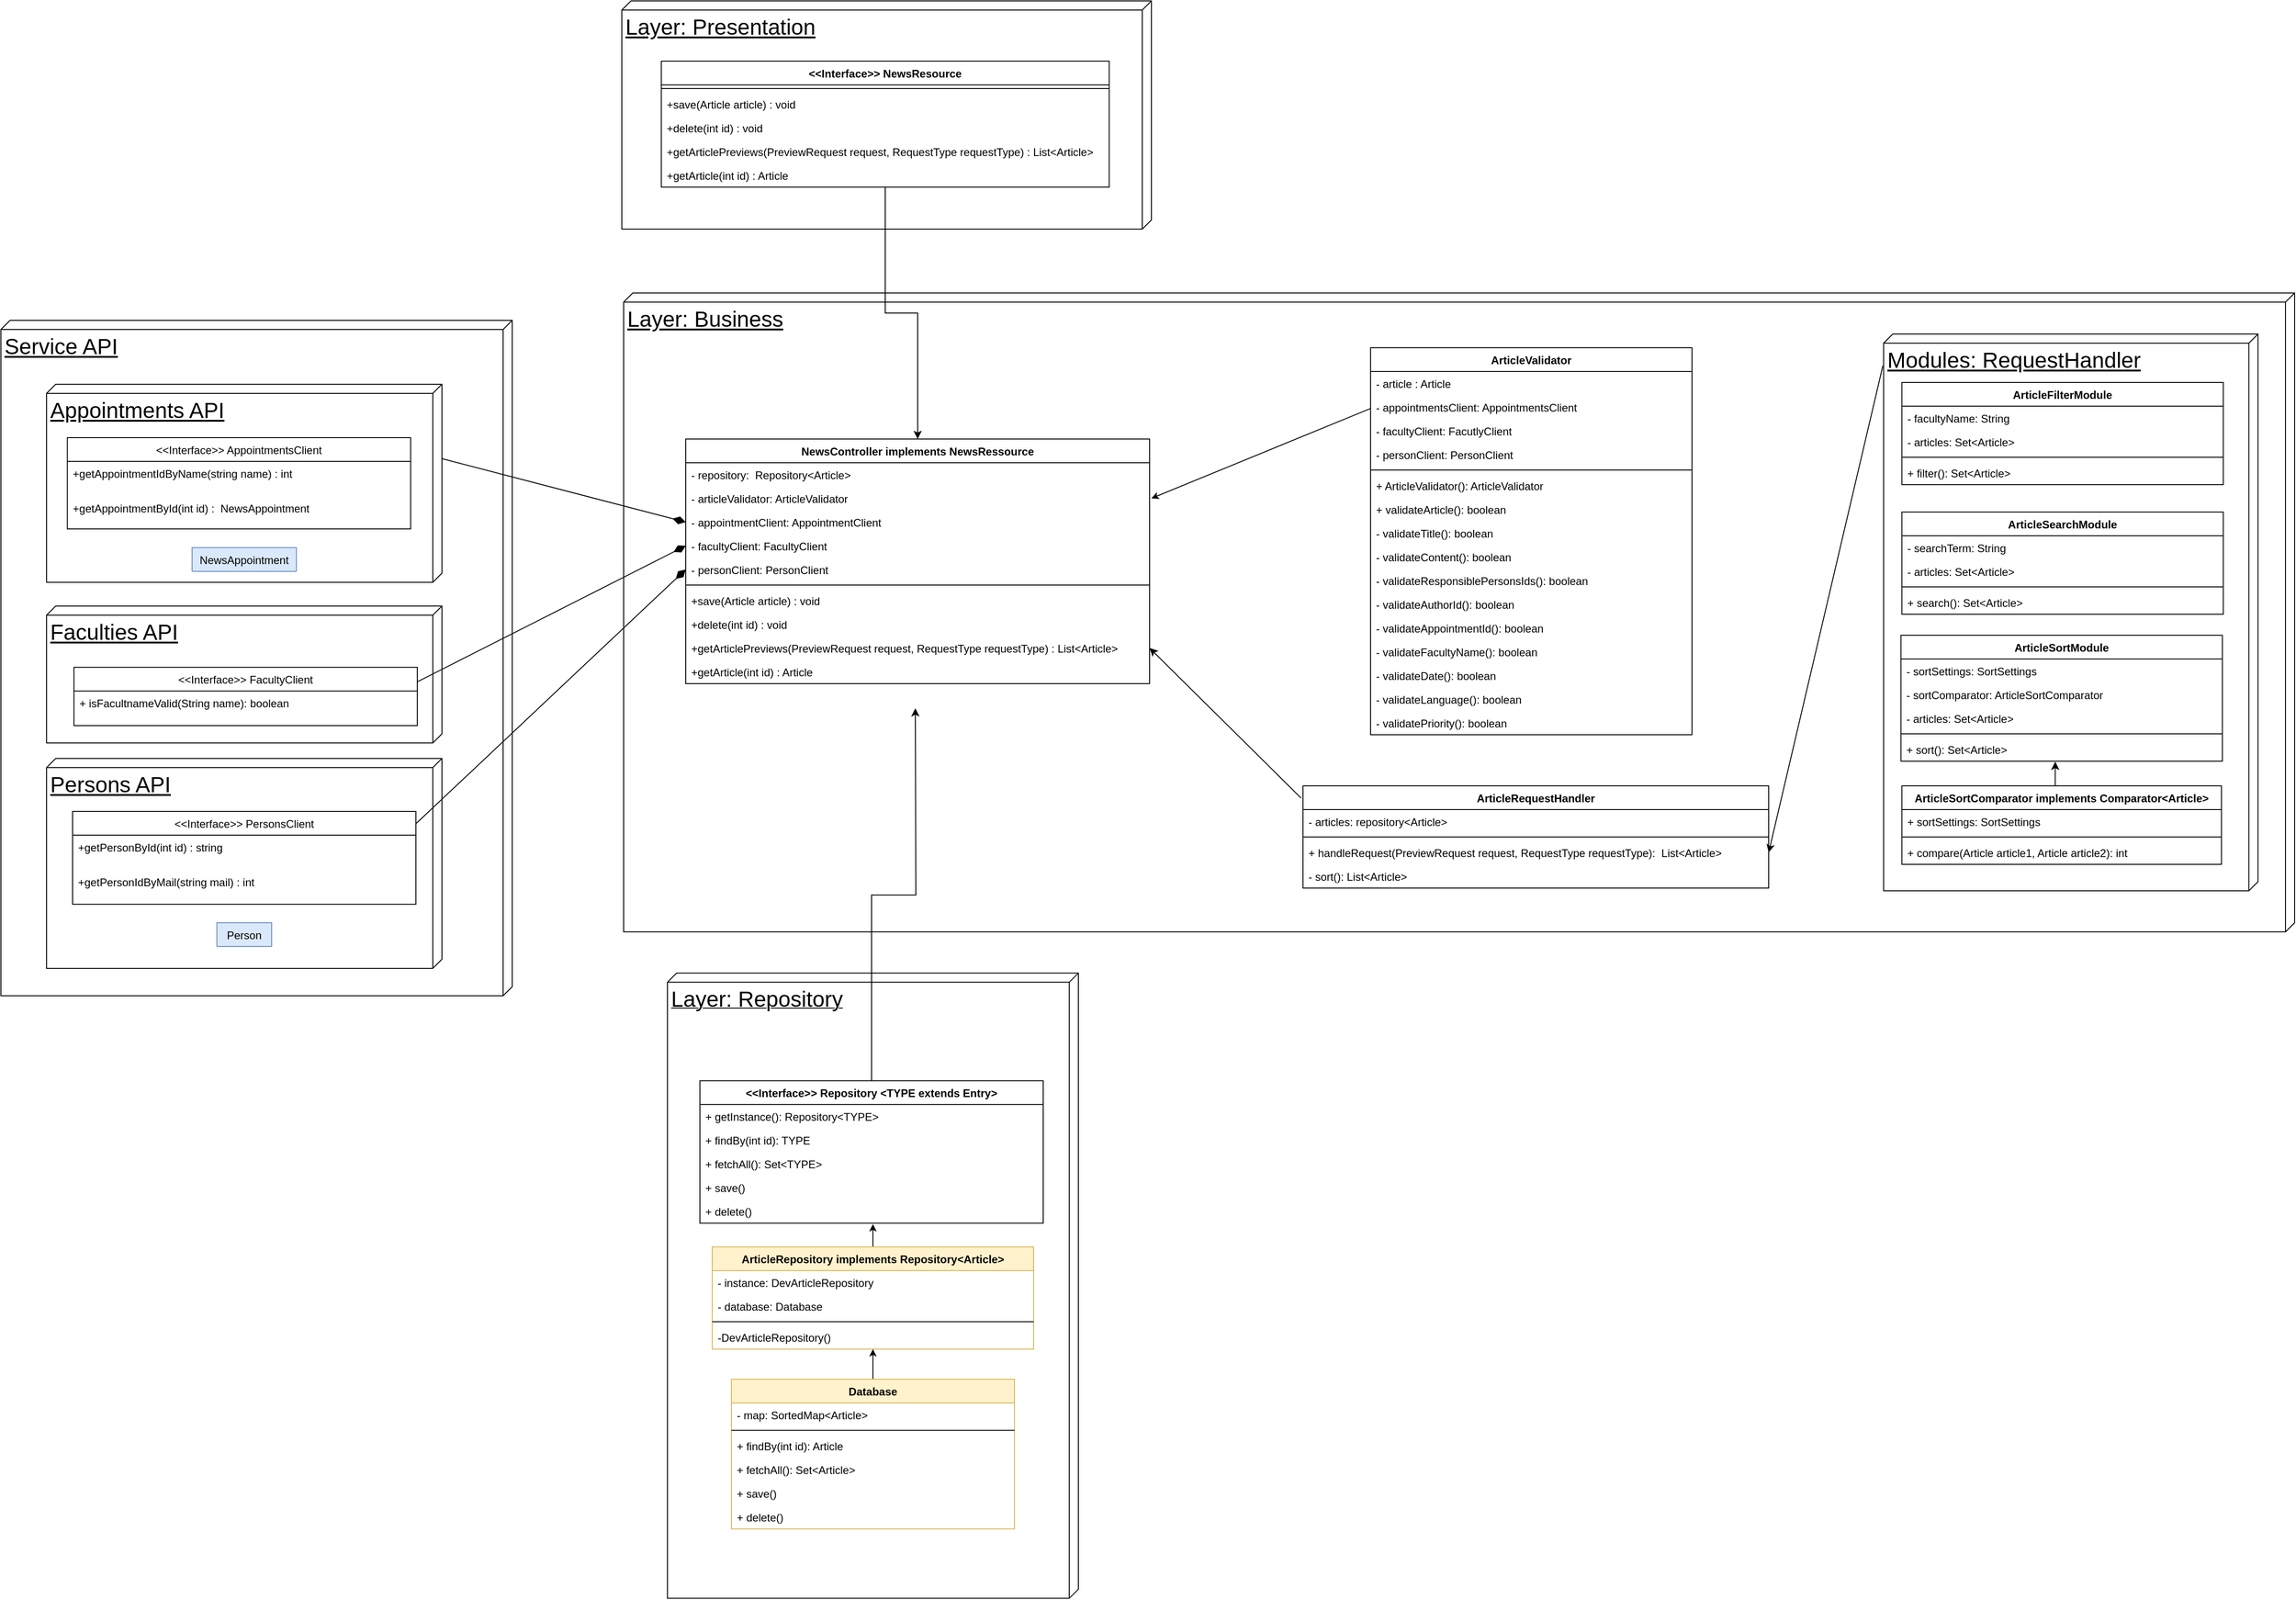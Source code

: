 <mxfile version="17.1.3" type="device"><diagram id="4ZTBU8Xy4oPqbYIfTG9_" name="Page-1"><mxGraphModel dx="2215" dy="1931" grid="1" gridSize="10" guides="1" tooltips="1" connect="1" arrows="1" fold="1" page="1" pageScale="1" pageWidth="827" pageHeight="1169" math="0" shadow="0"><root><mxCell id="0"/><mxCell id="1" parent="0"/><mxCell id="EDsBQn2kOR5PVdy3JiQ8-169" value="Service API" style="verticalAlign=top;align=left;spacingTop=8;spacingLeft=2;spacingRight=12;shape=cube;size=10;direction=south;fontStyle=4;html=1;fontSize=24;" parent="1" vertex="1"><mxGeometry x="-440" y="-300" width="560" height="740" as="geometry"/></mxCell><mxCell id="1_0QAsJrFnqsV4FdA4kH-129" value="Layer: Presentation" style="verticalAlign=top;align=left;spacingTop=8;spacingLeft=2;spacingRight=12;shape=cube;size=10;direction=south;fontStyle=4;html=1;fontSize=24;" parent="1" vertex="1"><mxGeometry x="240" y="-650" width="580" height="250" as="geometry"/></mxCell><mxCell id="1_0QAsJrFnqsV4FdA4kH-68" value="Layer: Business" style="verticalAlign=top;align=left;spacingTop=8;spacingLeft=2;spacingRight=12;shape=cube;size=10;direction=south;fontStyle=4;html=1;fontSize=24;" parent="1" vertex="1"><mxGeometry x="242" y="-330" width="1830" height="700" as="geometry"/></mxCell><mxCell id="1_0QAsJrFnqsV4FdA4kH-34" value="&lt;font style=&quot;font-size: 24px&quot;&gt;Layer: Repository&lt;/font&gt;" style="verticalAlign=top;align=left;spacingTop=8;spacingLeft=2;spacingRight=12;shape=cube;size=10;direction=south;fontStyle=4;html=1;" parent="1" vertex="1"><mxGeometry x="290" y="415.17" width="450" height="685" as="geometry"/></mxCell><mxCell id="EDsBQn2kOR5PVdy3JiQ8-28" style="edgeStyle=orthogonalEdgeStyle;rounded=0;orthogonalLoop=1;jettySize=auto;html=1;exitX=0.5;exitY=0;exitDx=0;exitDy=0;entryX=0.495;entryY=1.038;entryDx=0;entryDy=0;entryPerimeter=0;" parent="1" source="1_0QAsJrFnqsV4FdA4kH-2" edge="1"><mxGeometry relative="1" as="geometry"><mxPoint x="561.46" y="124.988" as="targetPoint"/></mxGeometry></mxCell><mxCell id="1_0QAsJrFnqsV4FdA4kH-2" value="&lt;&lt;Interface&gt;&gt; Repository &lt;TYPE extends Entry&gt;" style="swimlane;fontStyle=1;childLayout=stackLayout;horizontal=1;startSize=26;fillColor=none;horizontalStack=0;resizeParent=1;resizeParentMax=0;resizeLast=0;collapsible=1;marginBottom=0;" parent="1" vertex="1"><mxGeometry x="325.5" y="533.17" width="376" height="156" as="geometry"/></mxCell><mxCell id="1_0QAsJrFnqsV4FdA4kH-4" value="+ getInstance(): Repository&lt;TYPE&gt;" style="text;strokeColor=none;fillColor=none;align=left;verticalAlign=top;spacingLeft=4;spacingRight=4;overflow=hidden;rotatable=0;points=[[0,0.5],[1,0.5]];portConstraint=eastwest;" parent="1_0QAsJrFnqsV4FdA4kH-2" vertex="1"><mxGeometry y="26" width="376" height="26" as="geometry"/></mxCell><mxCell id="EDsBQn2kOR5PVdy3JiQ8-17" value="+ findBy(int id): TYPE" style="text;strokeColor=none;fillColor=none;align=left;verticalAlign=top;spacingLeft=4;spacingRight=4;overflow=hidden;rotatable=0;points=[[0,0.5],[1,0.5]];portConstraint=eastwest;" parent="1_0QAsJrFnqsV4FdA4kH-2" vertex="1"><mxGeometry y="52" width="376" height="26" as="geometry"/></mxCell><mxCell id="EDsBQn2kOR5PVdy3JiQ8-19" value="+ fetchAll(): Set&lt;TYPE&gt;" style="text;strokeColor=none;fillColor=none;align=left;verticalAlign=top;spacingLeft=4;spacingRight=4;overflow=hidden;rotatable=0;points=[[0,0.5],[1,0.5]];portConstraint=eastwest;" parent="1_0QAsJrFnqsV4FdA4kH-2" vertex="1"><mxGeometry y="78" width="376" height="26" as="geometry"/></mxCell><mxCell id="1_0QAsJrFnqsV4FdA4kH-9" value="+ save()" style="text;strokeColor=none;fillColor=none;align=left;verticalAlign=top;spacingLeft=4;spacingRight=4;overflow=hidden;rotatable=0;points=[[0,0.5],[1,0.5]];portConstraint=eastwest;" parent="1_0QAsJrFnqsV4FdA4kH-2" vertex="1"><mxGeometry y="104" width="376" height="26" as="geometry"/></mxCell><mxCell id="EDsBQn2kOR5PVdy3JiQ8-18" value="+ delete()" style="text;strokeColor=none;fillColor=none;align=left;verticalAlign=top;spacingLeft=4;spacingRight=4;overflow=hidden;rotatable=0;points=[[0,0.5],[1,0.5]];portConstraint=eastwest;" parent="1_0QAsJrFnqsV4FdA4kH-2" vertex="1"><mxGeometry y="130" width="376" height="26" as="geometry"/></mxCell><mxCell id="EDsBQn2kOR5PVdy3JiQ8-205" style="edgeStyle=none;rounded=0;orthogonalLoop=1;jettySize=auto;html=1;exitX=0.5;exitY=0;exitDx=0;exitDy=0;entryX=0.504;entryY=1.038;entryDx=0;entryDy=0;entryPerimeter=0;endArrow=classic;endFill=1;endSize=5;" parent="1" source="1_0QAsJrFnqsV4FdA4kH-10" target="EDsBQn2kOR5PVdy3JiQ8-18" edge="1"><mxGeometry relative="1" as="geometry"/></mxCell><mxCell id="1_0QAsJrFnqsV4FdA4kH-10" value="ArticleRepository implements Repository&lt;Article&gt;" style="swimlane;fontStyle=1;align=center;verticalAlign=top;childLayout=stackLayout;horizontal=1;startSize=26;horizontalStack=0;resizeParent=1;resizeParentMax=0;resizeLast=0;collapsible=1;marginBottom=0;fillColor=#fff2cc;strokeColor=#d6b656;" parent="1" vertex="1"><mxGeometry x="339" y="715.17" width="352" height="112" as="geometry"><mxRectangle x="352.5" y="680" width="320" height="26" as="alternateBounds"/></mxGeometry></mxCell><mxCell id="1_0QAsJrFnqsV4FdA4kH-15" value="- instance: DevArticleRepository   " style="text;strokeColor=none;fillColor=none;align=left;verticalAlign=top;spacingLeft=4;spacingRight=4;overflow=hidden;rotatable=0;points=[[0,0.5],[1,0.5]];portConstraint=eastwest;" parent="1_0QAsJrFnqsV4FdA4kH-10" vertex="1"><mxGeometry y="26" width="352" height="26" as="geometry"/></mxCell><mxCell id="1_0QAsJrFnqsV4FdA4kH-11" value="- database: Database" style="text;strokeColor=none;fillColor=none;align=left;verticalAlign=top;spacingLeft=4;spacingRight=4;overflow=hidden;rotatable=0;points=[[0,0.5],[1,0.5]];portConstraint=eastwest;" parent="1_0QAsJrFnqsV4FdA4kH-10" vertex="1"><mxGeometry y="52" width="352" height="26" as="geometry"/></mxCell><mxCell id="1_0QAsJrFnqsV4FdA4kH-12" value="" style="line;strokeWidth=1;fillColor=none;align=left;verticalAlign=middle;spacingTop=-1;spacingLeft=3;spacingRight=3;rotatable=0;labelPosition=right;points=[];portConstraint=eastwest;" parent="1_0QAsJrFnqsV4FdA4kH-10" vertex="1"><mxGeometry y="78" width="352" height="8" as="geometry"/></mxCell><mxCell id="1_0QAsJrFnqsV4FdA4kH-13" value="-DevArticleRepository()" style="text;strokeColor=none;fillColor=none;align=left;verticalAlign=top;spacingLeft=4;spacingRight=4;overflow=hidden;rotatable=0;points=[[0,0.5],[1,0.5]];portConstraint=eastwest;" parent="1_0QAsJrFnqsV4FdA4kH-10" vertex="1"><mxGeometry y="86" width="352" height="26" as="geometry"/></mxCell><mxCell id="1_0QAsJrFnqsV4FdA4kH-30" value="NewsController implements NewsRessource" style="swimlane;fontStyle=1;align=center;verticalAlign=top;childLayout=stackLayout;horizontal=1;startSize=26;horizontalStack=0;resizeParent=1;resizeParentMax=0;resizeLast=0;collapsible=1;marginBottom=0;" parent="1" vertex="1"><mxGeometry x="310" y="-170" width="508" height="268" as="geometry"/></mxCell><mxCell id="1_0QAsJrFnqsV4FdA4kH-31" value="- repository:  Repository&lt;Article&gt;" style="text;strokeColor=none;fillColor=none;align=left;verticalAlign=top;spacingLeft=4;spacingRight=4;overflow=hidden;rotatable=0;points=[[0,0.5],[1,0.5]];portConstraint=eastwest;" parent="1_0QAsJrFnqsV4FdA4kH-30" vertex="1"><mxGeometry y="26" width="508" height="26" as="geometry"/></mxCell><mxCell id="EDsBQn2kOR5PVdy3JiQ8-207" value="- articleValidator: ArticleValidator" style="text;strokeColor=none;fillColor=none;align=left;verticalAlign=top;spacingLeft=4;spacingRight=4;overflow=hidden;rotatable=0;points=[[0,0.5],[1,0.5]];portConstraint=eastwest;" parent="1_0QAsJrFnqsV4FdA4kH-30" vertex="1"><mxGeometry y="52" width="508" height="26" as="geometry"/></mxCell><mxCell id="3g1zCIiKMx2jjxi3jQQK-9" value="- appointmentClient: AppointmentClient" style="text;strokeColor=none;fillColor=none;align=left;verticalAlign=top;spacingLeft=4;spacingRight=4;overflow=hidden;rotatable=0;points=[[0,0.5],[1,0.5]];portConstraint=eastwest;" parent="1_0QAsJrFnqsV4FdA4kH-30" vertex="1"><mxGeometry y="78" width="508" height="26" as="geometry"/></mxCell><mxCell id="1_0QAsJrFnqsV4FdA4kH-36" value="- facultyClient: FacultyClient" style="text;strokeColor=none;fillColor=none;align=left;verticalAlign=top;spacingLeft=4;spacingRight=4;overflow=hidden;rotatable=0;points=[[0,0.5],[1,0.5]];portConstraint=eastwest;" parent="1_0QAsJrFnqsV4FdA4kH-30" vertex="1"><mxGeometry y="104" width="508" height="26" as="geometry"/></mxCell><mxCell id="1_0QAsJrFnqsV4FdA4kH-35" value="- personClient: PersonClient" style="text;strokeColor=none;fillColor=none;align=left;verticalAlign=top;spacingLeft=4;spacingRight=4;overflow=hidden;rotatable=0;points=[[0,0.5],[1,0.5]];portConstraint=eastwest;" parent="1_0QAsJrFnqsV4FdA4kH-30" vertex="1"><mxGeometry y="130" width="508" height="26" as="geometry"/></mxCell><mxCell id="1_0QAsJrFnqsV4FdA4kH-32" value="" style="line;strokeWidth=1;fillColor=none;align=left;verticalAlign=middle;spacingTop=-1;spacingLeft=3;spacingRight=3;rotatable=0;labelPosition=right;points=[];portConstraint=eastwest;" parent="1_0QAsJrFnqsV4FdA4kH-30" vertex="1"><mxGeometry y="156" width="508" height="8" as="geometry"/></mxCell><mxCell id="1_0QAsJrFnqsV4FdA4kH-33" value="+save(Article article) : void" style="text;strokeColor=none;fillColor=none;align=left;verticalAlign=top;spacingLeft=4;spacingRight=4;overflow=hidden;rotatable=0;points=[[0,0.5],[1,0.5]];portConstraint=eastwest;" parent="1_0QAsJrFnqsV4FdA4kH-30" vertex="1"><mxGeometry y="164" width="508" height="26" as="geometry"/></mxCell><mxCell id="1_0QAsJrFnqsV4FdA4kH-37" value="+delete(int id) : void" style="text;strokeColor=none;fillColor=none;align=left;verticalAlign=top;spacingLeft=4;spacingRight=4;overflow=hidden;rotatable=0;points=[[0,0.5],[1,0.5]];portConstraint=eastwest;" parent="1_0QAsJrFnqsV4FdA4kH-30" vertex="1"><mxGeometry y="190" width="508" height="26" as="geometry"/></mxCell><mxCell id="H5XP5flyFGImHFRewjzC-1" value="+getArticlePreviews(PreviewRequest request, RequestType requestType) : List&lt;Article&gt;" style="text;align=left;verticalAlign=top;spacingLeft=4;spacingRight=4;overflow=hidden;rotatable=0;points=[[0,0.5],[1,0.5]];portConstraint=eastwest;" parent="1_0QAsJrFnqsV4FdA4kH-30" vertex="1"><mxGeometry y="216" width="508" height="26" as="geometry"/></mxCell><mxCell id="H5XP5flyFGImHFRewjzC-2" value="+getArticle(int id) : Article" style="text;align=left;verticalAlign=top;spacingLeft=4;spacingRight=4;overflow=hidden;rotatable=0;points=[[0,0.5],[1,0.5]];portConstraint=eastwest;" parent="1_0QAsJrFnqsV4FdA4kH-30" vertex="1"><mxGeometry y="242" width="508" height="26" as="geometry"/></mxCell><mxCell id="1_0QAsJrFnqsV4FdA4kH-130" style="edgeStyle=orthogonalEdgeStyle;rounded=0;orthogonalLoop=1;jettySize=auto;html=1;exitX=0.5;exitY=1;exitDx=0;exitDy=0;entryX=0.5;entryY=0;entryDx=0;entryDy=0;fontSize=12;" parent="1" source="1_0QAsJrFnqsV4FdA4kH-118" target="1_0QAsJrFnqsV4FdA4kH-30" edge="1"><mxGeometry relative="1" as="geometry"/></mxCell><mxCell id="1_0QAsJrFnqsV4FdA4kH-118" value="&lt;&lt;Interface&gt;&gt; NewsResource" style="swimlane;fontStyle=1;align=center;verticalAlign=top;childLayout=stackLayout;horizontal=1;startSize=26;horizontalStack=0;resizeParent=1;resizeParentMax=0;resizeLast=0;collapsible=1;marginBottom=0;" parent="1" vertex="1"><mxGeometry x="283.25" y="-584" width="490.5" height="138" as="geometry"/></mxCell><mxCell id="1_0QAsJrFnqsV4FdA4kH-122" value="" style="line;strokeWidth=1;fillColor=none;align=left;verticalAlign=middle;spacingTop=-1;spacingLeft=3;spacingRight=3;rotatable=0;labelPosition=right;points=[];portConstraint=eastwest;" parent="1_0QAsJrFnqsV4FdA4kH-118" vertex="1"><mxGeometry y="26" width="490.5" height="8" as="geometry"/></mxCell><mxCell id="1_0QAsJrFnqsV4FdA4kH-123" value="+save(Article article) : void" style="text;strokeColor=none;fillColor=none;align=left;verticalAlign=top;spacingLeft=4;spacingRight=4;overflow=hidden;rotatable=0;points=[[0,0.5],[1,0.5]];portConstraint=eastwest;" parent="1_0QAsJrFnqsV4FdA4kH-118" vertex="1"><mxGeometry y="34" width="490.5" height="26" as="geometry"/></mxCell><mxCell id="1_0QAsJrFnqsV4FdA4kH-124" value="+delete(int id) : void" style="text;strokeColor=none;fillColor=none;align=left;verticalAlign=top;spacingLeft=4;spacingRight=4;overflow=hidden;rotatable=0;points=[[0,0.5],[1,0.5]];portConstraint=eastwest;" parent="1_0QAsJrFnqsV4FdA4kH-118" vertex="1"><mxGeometry y="60" width="490.5" height="26" as="geometry"/></mxCell><mxCell id="1_0QAsJrFnqsV4FdA4kH-125" value="+getArticlePreviews(PreviewRequest request, RequestType requestType) : List&lt;Article&gt;" style="text;align=left;verticalAlign=top;spacingLeft=4;spacingRight=4;overflow=hidden;rotatable=0;points=[[0,0.5],[1,0.5]];portConstraint=eastwest;" parent="1_0QAsJrFnqsV4FdA4kH-118" vertex="1"><mxGeometry y="86" width="490.5" height="26" as="geometry"/></mxCell><mxCell id="1_0QAsJrFnqsV4FdA4kH-126" value="+getArticle(int id) : Article" style="text;align=left;verticalAlign=top;spacingLeft=4;spacingRight=4;overflow=hidden;rotatable=0;points=[[0,0.5],[1,0.5]];portConstraint=eastwest;" parent="1_0QAsJrFnqsV4FdA4kH-118" vertex="1"><mxGeometry y="112" width="490.5" height="26" as="geometry"/></mxCell><mxCell id="EDsBQn2kOR5PVdy3JiQ8-204" style="edgeStyle=none;rounded=0;orthogonalLoop=1;jettySize=auto;html=1;exitX=0.5;exitY=0;exitDx=0;exitDy=0;endArrow=classic;endFill=1;endSize=5;" parent="1" source="EDsBQn2kOR5PVdy3JiQ8-2" target="1_0QAsJrFnqsV4FdA4kH-13" edge="1"><mxGeometry relative="1" as="geometry"/></mxCell><mxCell id="EDsBQn2kOR5PVdy3JiQ8-2" value="Database" style="swimlane;fontStyle=1;align=center;verticalAlign=top;childLayout=stackLayout;horizontal=1;startSize=26;horizontalStack=0;resizeParent=1;resizeParentMax=0;resizeLast=0;collapsible=1;marginBottom=0;fillColor=#fff2cc;strokeColor=#d6b656;" parent="1" vertex="1"><mxGeometry x="360" y="860.17" width="310" height="164" as="geometry"><mxRectangle x="373.5" y="825" width="80" height="26" as="alternateBounds"/></mxGeometry></mxCell><mxCell id="EDsBQn2kOR5PVdy3JiQ8-4" value="- map: SortedMap&lt;Article&gt;" style="text;strokeColor=none;fillColor=none;align=left;verticalAlign=top;spacingLeft=4;spacingRight=4;overflow=hidden;rotatable=0;points=[[0,0.5],[1,0.5]];portConstraint=eastwest;" parent="EDsBQn2kOR5PVdy3JiQ8-2" vertex="1"><mxGeometry y="26" width="310" height="26" as="geometry"/></mxCell><mxCell id="EDsBQn2kOR5PVdy3JiQ8-5" value="" style="line;strokeWidth=1;fillColor=none;align=left;verticalAlign=middle;spacingTop=-1;spacingLeft=3;spacingRight=3;rotatable=0;labelPosition=right;points=[];portConstraint=eastwest;" parent="EDsBQn2kOR5PVdy3JiQ8-2" vertex="1"><mxGeometry y="52" width="310" height="8" as="geometry"/></mxCell><mxCell id="EDsBQn2kOR5PVdy3JiQ8-11" value="+ findBy(int id): Article" style="text;strokeColor=none;fillColor=none;align=left;verticalAlign=top;spacingLeft=4;spacingRight=4;overflow=hidden;rotatable=0;points=[[0,0.5],[1,0.5]];portConstraint=eastwest;" parent="EDsBQn2kOR5PVdy3JiQ8-2" vertex="1"><mxGeometry y="60" width="310" height="26" as="geometry"/></mxCell><mxCell id="EDsBQn2kOR5PVdy3JiQ8-15" value="+ fetchAll(): Set&lt;Article&gt;" style="text;strokeColor=none;fillColor=none;align=left;verticalAlign=top;spacingLeft=4;spacingRight=4;overflow=hidden;rotatable=0;points=[[0,0.5],[1,0.5]];portConstraint=eastwest;" parent="EDsBQn2kOR5PVdy3JiQ8-2" vertex="1"><mxGeometry y="86" width="310" height="26" as="geometry"/></mxCell><mxCell id="EDsBQn2kOR5PVdy3JiQ8-6" value="+ save()" style="text;strokeColor=none;fillColor=none;align=left;verticalAlign=top;spacingLeft=4;spacingRight=4;overflow=hidden;rotatable=0;points=[[0,0.5],[1,0.5]];portConstraint=eastwest;" parent="EDsBQn2kOR5PVdy3JiQ8-2" vertex="1"><mxGeometry y="112" width="310" height="26" as="geometry"/></mxCell><mxCell id="EDsBQn2kOR5PVdy3JiQ8-10" value="+ delete()" style="text;strokeColor=none;fillColor=none;align=left;verticalAlign=top;spacingLeft=4;spacingRight=4;overflow=hidden;rotatable=0;points=[[0,0.5],[1,0.5]];portConstraint=eastwest;" parent="EDsBQn2kOR5PVdy3JiQ8-2" vertex="1"><mxGeometry y="138" width="310" height="26" as="geometry"/></mxCell><mxCell id="H5XP5flyFGImHFRewjzC-19" style="edgeStyle=none;rounded=0;orthogonalLoop=1;jettySize=auto;html=1;exitX=0.057;exitY=1.002;exitDx=0;exitDy=0;exitPerimeter=0;entryX=1;entryY=0.5;entryDx=0;entryDy=0;" parent="1" source="EDsBQn2kOR5PVdy3JiQ8-30" target="EDsBQn2kOR5PVdy3JiQ8-105" edge="1"><mxGeometry relative="1" as="geometry"/></mxCell><mxCell id="EDsBQn2kOR5PVdy3JiQ8-30" value="Modules: RequestHandler" style="verticalAlign=top;align=left;spacingTop=8;spacingLeft=2;spacingRight=12;shape=cube;size=10;direction=south;fontStyle=4;html=1;fontSize=24;" parent="1" vertex="1"><mxGeometry x="1621.86" y="-285" width="410" height="610" as="geometry"/></mxCell><mxCell id="EDsBQn2kOR5PVdy3JiQ8-74" value="ArticleFilterModule" style="swimlane;fontStyle=1;align=center;verticalAlign=top;childLayout=stackLayout;horizontal=1;startSize=26;horizontalStack=0;resizeParent=1;resizeParentMax=0;resizeLast=0;collapsible=1;marginBottom=0;" parent="1" vertex="1"><mxGeometry x="1641.86" y="-232" width="352" height="112" as="geometry"/></mxCell><mxCell id="EDsBQn2kOR5PVdy3JiQ8-76" value="- facultyName: String" style="text;strokeColor=none;fillColor=none;align=left;verticalAlign=top;spacingLeft=4;spacingRight=4;overflow=hidden;rotatable=0;points=[[0,0.5],[1,0.5]];portConstraint=eastwest;" parent="EDsBQn2kOR5PVdy3JiQ8-74" vertex="1"><mxGeometry y="26" width="352" height="26" as="geometry"/></mxCell><mxCell id="EDsBQn2kOR5PVdy3JiQ8-75" value="- articles: Set&lt;Article&gt;" style="text;strokeColor=none;fillColor=none;align=left;verticalAlign=top;spacingLeft=4;spacingRight=4;overflow=hidden;rotatable=0;points=[[0,0.5],[1,0.5]];portConstraint=eastwest;" parent="EDsBQn2kOR5PVdy3JiQ8-74" vertex="1"><mxGeometry y="52" width="352" height="26" as="geometry"/></mxCell><mxCell id="EDsBQn2kOR5PVdy3JiQ8-77" value="" style="line;strokeWidth=1;fillColor=none;align=left;verticalAlign=middle;spacingTop=-1;spacingLeft=3;spacingRight=3;rotatable=0;labelPosition=right;points=[];portConstraint=eastwest;" parent="EDsBQn2kOR5PVdy3JiQ8-74" vertex="1"><mxGeometry y="78" width="352" height="8" as="geometry"/></mxCell><mxCell id="EDsBQn2kOR5PVdy3JiQ8-78" value="+ filter(): Set&lt;Article&gt;" style="text;strokeColor=none;fillColor=none;align=left;verticalAlign=top;spacingLeft=4;spacingRight=4;overflow=hidden;rotatable=0;points=[[0,0.5],[1,0.5]];portConstraint=eastwest;" parent="EDsBQn2kOR5PVdy3JiQ8-74" vertex="1"><mxGeometry y="86" width="352" height="26" as="geometry"/></mxCell><mxCell id="EDsBQn2kOR5PVdy3JiQ8-79" value="ArticleSearchModule" style="swimlane;fontStyle=1;align=center;verticalAlign=top;childLayout=stackLayout;horizontal=1;startSize=26;horizontalStack=0;resizeParent=1;resizeParentMax=0;resizeLast=0;collapsible=1;marginBottom=0;" parent="1" vertex="1"><mxGeometry x="1641.86" y="-90" width="352" height="112" as="geometry"/></mxCell><mxCell id="EDsBQn2kOR5PVdy3JiQ8-80" value="- searchTerm: String" style="text;strokeColor=none;fillColor=none;align=left;verticalAlign=top;spacingLeft=4;spacingRight=4;overflow=hidden;rotatable=0;points=[[0,0.5],[1,0.5]];portConstraint=eastwest;" parent="EDsBQn2kOR5PVdy3JiQ8-79" vertex="1"><mxGeometry y="26" width="352" height="26" as="geometry"/></mxCell><mxCell id="EDsBQn2kOR5PVdy3JiQ8-81" value="- articles: Set&lt;Article&gt;" style="text;strokeColor=none;fillColor=none;align=left;verticalAlign=top;spacingLeft=4;spacingRight=4;overflow=hidden;rotatable=0;points=[[0,0.5],[1,0.5]];portConstraint=eastwest;" parent="EDsBQn2kOR5PVdy3JiQ8-79" vertex="1"><mxGeometry y="52" width="352" height="26" as="geometry"/></mxCell><mxCell id="EDsBQn2kOR5PVdy3JiQ8-82" value="" style="line;strokeWidth=1;fillColor=none;align=left;verticalAlign=middle;spacingTop=-1;spacingLeft=3;spacingRight=3;rotatable=0;labelPosition=right;points=[];portConstraint=eastwest;" parent="EDsBQn2kOR5PVdy3JiQ8-79" vertex="1"><mxGeometry y="78" width="352" height="8" as="geometry"/></mxCell><mxCell id="EDsBQn2kOR5PVdy3JiQ8-83" value="+ search(): Set&lt;Article&gt;" style="text;strokeColor=none;fillColor=none;align=left;verticalAlign=top;spacingLeft=4;spacingRight=4;overflow=hidden;rotatable=0;points=[[0,0.5],[1,0.5]];portConstraint=eastwest;" parent="EDsBQn2kOR5PVdy3JiQ8-79" vertex="1"><mxGeometry y="86" width="352" height="26" as="geometry"/></mxCell><mxCell id="EDsBQn2kOR5PVdy3JiQ8-84" value="ArticleSortModule" style="swimlane;fontStyle=1;align=center;verticalAlign=top;childLayout=stackLayout;horizontal=1;startSize=26;horizontalStack=0;resizeParent=1;resizeParentMax=0;resizeLast=0;collapsible=1;marginBottom=0;" parent="1" vertex="1"><mxGeometry x="1640.86" y="45" width="352" height="138" as="geometry"/></mxCell><mxCell id="EDsBQn2kOR5PVdy3JiQ8-85" value="- sortSettings: SortSettings" style="text;strokeColor=none;fillColor=none;align=left;verticalAlign=top;spacingLeft=4;spacingRight=4;overflow=hidden;rotatable=0;points=[[0,0.5],[1,0.5]];portConstraint=eastwest;" parent="EDsBQn2kOR5PVdy3JiQ8-84" vertex="1"><mxGeometry y="26" width="352" height="26" as="geometry"/></mxCell><mxCell id="EDsBQn2kOR5PVdy3JiQ8-97" value="- sortComparator: ArticleSortComparator" style="text;strokeColor=none;fillColor=none;align=left;verticalAlign=top;spacingLeft=4;spacingRight=4;overflow=hidden;rotatable=0;points=[[0,0.5],[1,0.5]];portConstraint=eastwest;" parent="EDsBQn2kOR5PVdy3JiQ8-84" vertex="1"><mxGeometry y="52" width="352" height="26" as="geometry"/></mxCell><mxCell id="EDsBQn2kOR5PVdy3JiQ8-86" value="- articles: Set&lt;Article&gt;" style="text;strokeColor=none;fillColor=none;align=left;verticalAlign=top;spacingLeft=4;spacingRight=4;overflow=hidden;rotatable=0;points=[[0,0.5],[1,0.5]];portConstraint=eastwest;" parent="EDsBQn2kOR5PVdy3JiQ8-84" vertex="1"><mxGeometry y="78" width="352" height="26" as="geometry"/></mxCell><mxCell id="EDsBQn2kOR5PVdy3JiQ8-87" value="" style="line;strokeWidth=1;fillColor=none;align=left;verticalAlign=middle;spacingTop=-1;spacingLeft=3;spacingRight=3;rotatable=0;labelPosition=right;points=[];portConstraint=eastwest;" parent="EDsBQn2kOR5PVdy3JiQ8-84" vertex="1"><mxGeometry y="104" width="352" height="8" as="geometry"/></mxCell><mxCell id="EDsBQn2kOR5PVdy3JiQ8-88" value="+ sort(): Set&lt;Article&gt;" style="text;strokeColor=none;fillColor=none;align=left;verticalAlign=top;spacingLeft=4;spacingRight=4;overflow=hidden;rotatable=0;points=[[0,0.5],[1,0.5]];portConstraint=eastwest;" parent="EDsBQn2kOR5PVdy3JiQ8-84" vertex="1"><mxGeometry y="112" width="352" height="26" as="geometry"/></mxCell><mxCell id="EDsBQn2kOR5PVdy3JiQ8-96" style="edgeStyle=orthogonalEdgeStyle;rounded=0;orthogonalLoop=1;jettySize=auto;html=1;exitX=0.5;exitY=0;exitDx=0;exitDy=0;entryX=0.48;entryY=1.02;entryDx=0;entryDy=0;entryPerimeter=0;endArrow=classic;endFill=1;" parent="1" source="EDsBQn2kOR5PVdy3JiQ8-89" target="EDsBQn2kOR5PVdy3JiQ8-88" edge="1"><mxGeometry relative="1" as="geometry"/></mxCell><mxCell id="EDsBQn2kOR5PVdy3JiQ8-89" value="ArticleSortComparator implements Comparator&lt;Article&gt;" style="swimlane;fontStyle=1;align=center;verticalAlign=top;childLayout=stackLayout;horizontal=1;startSize=26;horizontalStack=0;resizeParent=1;resizeParentMax=0;resizeLast=0;collapsible=1;marginBottom=0;" parent="1" vertex="1"><mxGeometry x="1641.86" y="210" width="350" height="86" as="geometry"/></mxCell><mxCell id="EDsBQn2kOR5PVdy3JiQ8-90" value="+ sortSettings: SortSettings" style="text;strokeColor=none;fillColor=none;align=left;verticalAlign=top;spacingLeft=4;spacingRight=4;overflow=hidden;rotatable=0;points=[[0,0.5],[1,0.5]];portConstraint=eastwest;" parent="EDsBQn2kOR5PVdy3JiQ8-89" vertex="1"><mxGeometry y="26" width="350" height="26" as="geometry"/></mxCell><mxCell id="EDsBQn2kOR5PVdy3JiQ8-92" value="" style="line;strokeWidth=1;fillColor=none;align=left;verticalAlign=middle;spacingTop=-1;spacingLeft=3;spacingRight=3;rotatable=0;labelPosition=right;points=[];portConstraint=eastwest;" parent="EDsBQn2kOR5PVdy3JiQ8-89" vertex="1"><mxGeometry y="52" width="350" height="8" as="geometry"/></mxCell><mxCell id="EDsBQn2kOR5PVdy3JiQ8-93" value="+ compare(Article article1, Article article2): int" style="text;strokeColor=none;fillColor=none;align=left;verticalAlign=top;spacingLeft=4;spacingRight=4;overflow=hidden;rotatable=0;points=[[0,0.5],[1,0.5]];portConstraint=eastwest;" parent="EDsBQn2kOR5PVdy3JiQ8-89" vertex="1"><mxGeometry y="60" width="350" height="26" as="geometry"/></mxCell><mxCell id="H5XP5flyFGImHFRewjzC-18" style="rounded=0;orthogonalLoop=1;jettySize=auto;html=1;entryX=1;entryY=0.5;entryDx=0;entryDy=0;exitX=-0.004;exitY=0.12;exitDx=0;exitDy=0;exitPerimeter=0;" parent="1" source="EDsBQn2kOR5PVdy3JiQ8-98" target="H5XP5flyFGImHFRewjzC-1" edge="1"><mxGeometry relative="1" as="geometry"/></mxCell><mxCell id="EDsBQn2kOR5PVdy3JiQ8-98" value="ArticleRequestHandler" style="swimlane;fontStyle=1;align=center;verticalAlign=top;childLayout=stackLayout;horizontal=1;startSize=26;horizontalStack=0;resizeParent=1;resizeParentMax=0;resizeLast=0;collapsible=1;marginBottom=0;" parent="1" vertex="1"><mxGeometry x="986" y="210" width="510" height="112" as="geometry"><mxRectangle x="1080.0" y="-200" width="150" height="26" as="alternateBounds"/></mxGeometry></mxCell><mxCell id="EDsBQn2kOR5PVdy3JiQ8-115" value="- articles: repository&lt;Article&gt;" style="text;strokeColor=none;fillColor=none;align=left;verticalAlign=top;spacingLeft=4;spacingRight=4;overflow=hidden;rotatable=0;points=[[0,0.5],[1,0.5]];portConstraint=eastwest;" parent="EDsBQn2kOR5PVdy3JiQ8-98" vertex="1"><mxGeometry y="26" width="510" height="26" as="geometry"/></mxCell><mxCell id="EDsBQn2kOR5PVdy3JiQ8-101" value="" style="line;strokeWidth=1;fillColor=none;align=left;verticalAlign=middle;spacingTop=-1;spacingLeft=3;spacingRight=3;rotatable=0;labelPosition=right;points=[];portConstraint=eastwest;" parent="EDsBQn2kOR5PVdy3JiQ8-98" vertex="1"><mxGeometry y="52" width="510" height="8" as="geometry"/></mxCell><mxCell id="EDsBQn2kOR5PVdy3JiQ8-105" value="+ handleRequest(PreviewRequest request, RequestType requestType):  List&lt;Article&gt;" style="text;strokeColor=none;fillColor=none;align=left;verticalAlign=top;spacingLeft=4;spacingRight=4;overflow=hidden;rotatable=0;points=[[0,0.5],[1,0.5]];portConstraint=eastwest;" parent="EDsBQn2kOR5PVdy3JiQ8-98" vertex="1"><mxGeometry y="60" width="510" height="26" as="geometry"/></mxCell><mxCell id="EDsBQn2kOR5PVdy3JiQ8-103" value="- sort(): List&lt;Article&gt;" style="text;strokeColor=none;fillColor=none;align=left;verticalAlign=top;spacingLeft=4;spacingRight=4;overflow=hidden;rotatable=0;points=[[0,0.5],[1,0.5]];portConstraint=eastwest;" parent="EDsBQn2kOR5PVdy3JiQ8-98" vertex="1"><mxGeometry y="86" width="510" height="26" as="geometry"/></mxCell><mxCell id="3g1zCIiKMx2jjxi3jQQK-18" value="" style="endArrow=diamondThin;endFill=1;endSize=12;html=1;rounded=0;fontSize=24;exitX=0.999;exitY=0.14;exitDx=0;exitDy=0;entryX=0;entryY=0.5;entryDx=0;entryDy=0;exitPerimeter=0;" parent="1" source="3g1zCIiKMx2jjxi3jQQK-10" target="3g1zCIiKMx2jjxi3jQQK-9" edge="1"><mxGeometry width="160" relative="1" as="geometry"><mxPoint x="80" y="19.999" as="sourcePoint"/><mxPoint x="379" y="146.06" as="targetPoint"/></mxGeometry></mxCell><mxCell id="EDsBQn2kOR5PVdy3JiQ8-173" value="" style="group" parent="1" vertex="1" connectable="0"><mxGeometry x="-390" y="13" width="433" height="150" as="geometry"/></mxCell><mxCell id="EDsBQn2kOR5PVdy3JiQ8-170" value="Faculties API" style="verticalAlign=top;align=left;spacingTop=8;spacingLeft=2;spacingRight=12;shape=cube;size=10;direction=south;fontStyle=4;html=1;fontSize=24;" parent="EDsBQn2kOR5PVdy3JiQ8-173" vertex="1"><mxGeometry width="433" height="150" as="geometry"/></mxCell><mxCell id="EDsBQn2kOR5PVdy3JiQ8-171" value="&lt;&lt;Interface&gt;&gt; FacultyClient" style="swimlane;fontStyle=0;childLayout=stackLayout;horizontal=1;startSize=26;fillColor=none;horizontalStack=0;resizeParent=1;resizeParentMax=0;resizeLast=0;collapsible=1;marginBottom=0;" parent="EDsBQn2kOR5PVdy3JiQ8-173" vertex="1"><mxGeometry x="30" y="67.134" width="376" height="63.87" as="geometry"><mxRectangle x="30" y="67.134" width="180" height="26" as="alternateBounds"/></mxGeometry></mxCell><mxCell id="EDsBQn2kOR5PVdy3JiQ8-172" value="+ isFacultnameValid(String name): boolean " style="text;strokeColor=none;fillColor=none;align=left;verticalAlign=top;spacingLeft=4;spacingRight=4;overflow=hidden;rotatable=0;points=[[0,0.5],[1,0.5]];portConstraint=eastwest;" parent="EDsBQn2kOR5PVdy3JiQ8-171" vertex="1"><mxGeometry y="26" width="376" height="37.87" as="geometry"/></mxCell><mxCell id="EDsBQn2kOR5PVdy3JiQ8-174" style="edgeStyle=none;rounded=0;orthogonalLoop=1;jettySize=auto;html=1;entryX=0;entryY=0.5;entryDx=0;entryDy=0;endArrow=diamondThin;endFill=1;endSize=12;exitX=1;exitY=0.25;exitDx=0;exitDy=0;" parent="1" source="EDsBQn2kOR5PVdy3JiQ8-171" target="1_0QAsJrFnqsV4FdA4kH-36" edge="1"><mxGeometry relative="1" as="geometry"/></mxCell><mxCell id="EDsBQn2kOR5PVdy3JiQ8-175" value="" style="group" parent="1" vertex="1" connectable="0"><mxGeometry x="-390" y="180" width="433" height="530" as="geometry"/></mxCell><mxCell id="EDsBQn2kOR5PVdy3JiQ8-176" value="Persons API" style="verticalAlign=top;align=left;spacingTop=8;spacingLeft=2;spacingRight=12;shape=cube;size=10;direction=south;fontStyle=4;html=1;fontSize=24;" parent="EDsBQn2kOR5PVdy3JiQ8-175" vertex="1"><mxGeometry width="433" height="230" as="geometry"/></mxCell><mxCell id="EDsBQn2kOR5PVdy3JiQ8-179" value="&lt;&lt;Interface&gt;&gt; PersonsClient" style="swimlane;fontStyle=0;childLayout=stackLayout;horizontal=1;startSize=26;fillColor=none;horizontalStack=0;resizeParent=1;resizeParentMax=0;resizeLast=0;collapsible=1;marginBottom=0;swimlaneLine=1;glass=0;rounded=0;shadow=0;sketch=0;" parent="EDsBQn2kOR5PVdy3JiQ8-175" vertex="1"><mxGeometry x="28.5" y="58" width="376" height="101.739" as="geometry"/></mxCell><mxCell id="EDsBQn2kOR5PVdy3JiQ8-180" value="+getPersonById(int id) : string" style="text;strokeColor=none;fillColor=none;align=left;verticalAlign=top;spacingLeft=4;spacingRight=4;overflow=hidden;rotatable=0;points=[[0,0.5],[1,0.5]];portConstraint=eastwest;" parent="EDsBQn2kOR5PVdy3JiQ8-179" vertex="1"><mxGeometry y="26" width="376" height="37.87" as="geometry"/></mxCell><mxCell id="EDsBQn2kOR5PVdy3JiQ8-181" value="+getPersonIdByMail(string mail) : int" style="text;strokeColor=none;fillColor=none;align=left;verticalAlign=top;spacingLeft=4;spacingRight=4;overflow=hidden;rotatable=0;points=[[0,0.5],[1,0.5]];portConstraint=eastwest;" parent="EDsBQn2kOR5PVdy3JiQ8-179" vertex="1"><mxGeometry y="63.87" width="376" height="37.87" as="geometry"/></mxCell><mxCell id="EDsBQn2kOR5PVdy3JiQ8-183" value="Person" style="swimlane;fontStyle=0;childLayout=stackLayout;horizontal=1;startSize=26;fillColor=#dae8fc;horizontalStack=0;resizeParent=1;resizeParentMax=0;resizeLast=0;collapsible=1;marginBottom=0;fontSize=12;container=0;strokeColor=#6c8ebf;" parent="EDsBQn2kOR5PVdy3JiQ8-175" vertex="1" collapsed="1"><mxGeometry x="186.5" y="180.0" width="60" height="26" as="geometry"><mxRectangle x="186.5" y="180.0" width="150" height="312" as="alternateBounds"/></mxGeometry></mxCell><mxCell id="EDsBQn2kOR5PVdy3JiQ8-184" value="- id: int" style="text;strokeColor=none;fillColor=none;align=left;verticalAlign=top;spacingLeft=4;spacingRight=4;overflow=hidden;rotatable=0;points=[[0,0.5],[1,0.5]];portConstraint=eastwest;" parent="EDsBQn2kOR5PVdy3JiQ8-183" vertex="1"><mxGeometry y="26" width="150" height="26" as="geometry"/></mxCell><mxCell id="EDsBQn2kOR5PVdy3JiQ8-185" value="- phone: String" style="text;strokeColor=none;fillColor=none;align=left;verticalAlign=top;spacingLeft=4;spacingRight=4;overflow=hidden;rotatable=0;points=[[0,0.5],[1,0.5]];portConstraint=eastwest;" parent="EDsBQn2kOR5PVdy3JiQ8-183" vertex="1"><mxGeometry y="52" width="150" height="26" as="geometry"/></mxCell><mxCell id="EDsBQn2kOR5PVdy3JiQ8-186" value="- titles: List&lt;String&gt;" style="text;strokeColor=none;fillColor=none;align=left;verticalAlign=top;spacingLeft=4;spacingRight=4;overflow=hidden;rotatable=0;points=[[0,0.5],[1,0.5]];portConstraint=eastwest;" parent="EDsBQn2kOR5PVdy3JiQ8-183" vertex="1"><mxGeometry y="78" width="150" height="26" as="geometry"/></mxCell><mxCell id="EDsBQn2kOR5PVdy3JiQ8-193" value="- firstname: String" style="text;strokeColor=none;fillColor=none;align=left;verticalAlign=top;spacingLeft=4;spacingRight=4;overflow=hidden;rotatable=0;points=[[0,0.5],[1,0.5]];portConstraint=eastwest;" parent="EDsBQn2kOR5PVdy3JiQ8-183" vertex="1"><mxGeometry y="104" width="150" height="26" as="geometry"/></mxCell><mxCell id="EDsBQn2kOR5PVdy3JiQ8-195" value="- lastname: String" style="text;strokeColor=none;fillColor=none;align=left;verticalAlign=top;spacingLeft=4;spacingRight=4;overflow=hidden;rotatable=0;points=[[0,0.5],[1,0.5]];portConstraint=eastwest;fontStyle=0" parent="EDsBQn2kOR5PVdy3JiQ8-183" vertex="1"><mxGeometry y="130" width="150" height="26" as="geometry"/></mxCell><mxCell id="EDsBQn2kOR5PVdy3JiQ8-197" value="- fax: String" style="text;strokeColor=none;fillColor=none;align=left;verticalAlign=top;spacingLeft=4;spacingRight=4;overflow=hidden;rotatable=0;points=[[0,0.5],[1,0.5]];portConstraint=eastwest;" parent="EDsBQn2kOR5PVdy3JiQ8-183" vertex="1"><mxGeometry y="156" width="150" height="26" as="geometry"/></mxCell><mxCell id="EDsBQn2kOR5PVdy3JiQ8-196" value="- positions: List&lt;String&gt;" style="text;strokeColor=none;fillColor=none;align=left;verticalAlign=top;spacingLeft=4;spacingRight=4;overflow=hidden;rotatable=0;points=[[0,0.5],[1,0.5]];portConstraint=eastwest;" parent="EDsBQn2kOR5PVdy3JiQ8-183" vertex="1"><mxGeometry y="182" width="150" height="26" as="geometry"/></mxCell><mxCell id="EDsBQn2kOR5PVdy3JiQ8-194" value="- email: String" style="text;strokeColor=none;fillColor=none;align=left;verticalAlign=top;spacingLeft=4;spacingRight=4;overflow=hidden;rotatable=0;points=[[0,0.5],[1,0.5]];portConstraint=eastwest;" parent="EDsBQn2kOR5PVdy3JiQ8-183" vertex="1"><mxGeometry y="208" width="150" height="26" as="geometry"/></mxCell><mxCell id="EDsBQn2kOR5PVdy3JiQ8-198" value="- faculty: String" style="text;strokeColor=none;fillColor=none;align=left;verticalAlign=top;spacingLeft=4;spacingRight=4;overflow=hidden;rotatable=0;points=[[0,0.5],[1,0.5]];portConstraint=eastwest;" parent="EDsBQn2kOR5PVdy3JiQ8-183" vertex="1"><mxGeometry y="234" width="150" height="26" as="geometry"/></mxCell><mxCell id="EDsBQn2kOR5PVdy3JiQ8-199" value="- room: Room" style="text;strokeColor=none;fillColor=none;align=left;verticalAlign=top;spacingLeft=4;spacingRight=4;overflow=hidden;rotatable=0;points=[[0,0.5],[1,0.5]];portConstraint=eastwest;" parent="EDsBQn2kOR5PVdy3JiQ8-183" vertex="1"><mxGeometry y="260" width="150" height="26" as="geometry"/></mxCell><mxCell id="EDsBQn2kOR5PVdy3JiQ8-187" value="- salutation: Salutation" style="text;strokeColor=none;fillColor=none;align=left;verticalAlign=top;spacingLeft=4;spacingRight=4;overflow=hidden;rotatable=0;points=[[0,0.5],[1,0.5]];portConstraint=eastwest;" parent="EDsBQn2kOR5PVdy3JiQ8-183" vertex="1"><mxGeometry y="286" width="150" height="26" as="geometry"/></mxCell><mxCell id="EDsBQn2kOR5PVdy3JiQ8-201" style="edgeStyle=none;rounded=0;orthogonalLoop=1;jettySize=auto;html=1;exitX=1.001;exitY=0.129;exitDx=0;exitDy=0;entryX=0;entryY=0.5;entryDx=0;entryDy=0;endArrow=diamondThin;endFill=1;endSize=12;exitPerimeter=0;" parent="1" source="EDsBQn2kOR5PVdy3JiQ8-179" target="1_0QAsJrFnqsV4FdA4kH-35" edge="1"><mxGeometry relative="1" as="geometry"/></mxCell><mxCell id="EDsBQn2kOR5PVdy3JiQ8-206" value="" style="group" parent="1" vertex="1" connectable="0"><mxGeometry x="-390" y="-230" width="433" height="309" as="geometry"/></mxCell><mxCell id="EDsBQn2kOR5PVdy3JiQ8-158" value="Appointments API" style="verticalAlign=top;align=left;spacingTop=8;spacingLeft=2;spacingRight=12;shape=cube;size=10;direction=south;fontStyle=4;html=1;fontSize=24;" parent="EDsBQn2kOR5PVdy3JiQ8-206" vertex="1"><mxGeometry width="433" height="217" as="geometry"/></mxCell><mxCell id="3g1zCIiKMx2jjxi3jQQK-10" value="&lt;&lt;Interface&gt;&gt; AppointmentsClient" style="swimlane;fontStyle=0;childLayout=stackLayout;horizontal=1;startSize=26;fillColor=none;horizontalStack=0;resizeParent=1;resizeParentMax=0;resizeLast=0;collapsible=1;marginBottom=0;" parent="EDsBQn2kOR5PVdy3JiQ8-206" vertex="1"><mxGeometry x="22.76" y="58.504" width="376" height="100.0" as="geometry"/></mxCell><mxCell id="3g1zCIiKMx2jjxi3jQQK-11" value="+getAppointmentIdByName(string name) : int" style="text;strokeColor=none;fillColor=none;align=left;verticalAlign=top;spacingLeft=4;spacingRight=4;overflow=hidden;rotatable=0;points=[[0,0.5],[1,0.5]];portConstraint=eastwest;" parent="3g1zCIiKMx2jjxi3jQQK-10" vertex="1"><mxGeometry y="26" width="376" height="37.87" as="geometry"/></mxCell><mxCell id="3g1zCIiKMx2jjxi3jQQK-12" value="+getAppointmentById(int id) :  NewsAppointment" style="text;strokeColor=none;fillColor=none;align=left;verticalAlign=top;spacingLeft=4;spacingRight=4;overflow=hidden;rotatable=0;points=[[0,0.5],[1,0.5]];portConstraint=eastwest;" parent="3g1zCIiKMx2jjxi3jQQK-10" vertex="1"><mxGeometry y="63.87" width="376" height="36.13" as="geometry"/></mxCell><mxCell id="EDsBQn2kOR5PVdy3JiQ8-159" value="NewsAppointment" style="swimlane;fontStyle=0;childLayout=stackLayout;horizontal=1;startSize=26;fillColor=#dae8fc;horizontalStack=0;resizeParent=1;resizeParentMax=0;resizeLast=0;collapsible=1;marginBottom=0;fontSize=12;container=0;strokeColor=#6c8ebf;" parent="EDsBQn2kOR5PVdy3JiQ8-206" vertex="1" collapsed="1"><mxGeometry x="159.37" y="179" width="114.25" height="26" as="geometry"><mxRectangle x="159.37" y="179" width="150" height="130" as="alternateBounds"/></mxGeometry></mxCell><mxCell id="EDsBQn2kOR5PVdy3JiQ8-160" value="- id: int" style="text;strokeColor=none;fillColor=none;align=left;verticalAlign=top;spacingLeft=4;spacingRight=4;overflow=hidden;rotatable=0;points=[[0,0.5],[1,0.5]];portConstraint=eastwest;" parent="EDsBQn2kOR5PVdy3JiQ8-159" vertex="1"><mxGeometry y="26" width="150" height="26" as="geometry"/></mxCell><mxCell id="EDsBQn2kOR5PVdy3JiQ8-161" value="- name: String" style="text;strokeColor=none;fillColor=none;align=left;verticalAlign=top;spacingLeft=4;spacingRight=4;overflow=hidden;rotatable=0;points=[[0,0.5],[1,0.5]];portConstraint=eastwest;" parent="EDsBQn2kOR5PVdy3JiQ8-159" vertex="1"><mxGeometry y="52" width="150" height="26" as="geometry"/></mxCell><mxCell id="EDsBQn2kOR5PVdy3JiQ8-162" value="- date: Date" style="text;strokeColor=none;fillColor=none;align=left;verticalAlign=top;spacingLeft=4;spacingRight=4;overflow=hidden;rotatable=0;points=[[0,0.5],[1,0.5]];portConstraint=eastwest;" parent="EDsBQn2kOR5PVdy3JiQ8-159" vertex="1"><mxGeometry y="78" width="150" height="26" as="geometry"/></mxCell><mxCell id="EDsBQn2kOR5PVdy3JiQ8-163" value="- place: String" style="text;strokeColor=none;fillColor=none;align=left;verticalAlign=top;spacingLeft=4;spacingRight=4;overflow=hidden;rotatable=0;points=[[0,0.5],[1,0.5]];portConstraint=eastwest;" parent="EDsBQn2kOR5PVdy3JiQ8-159" vertex="1"><mxGeometry y="104" width="150" height="26" as="geometry"/></mxCell><mxCell id="EDsBQn2kOR5PVdy3JiQ8-221" style="edgeStyle=none;rounded=0;orthogonalLoop=1;jettySize=auto;html=1;exitX=0;exitY=0.157;exitDx=0;exitDy=0;fontColor=#FF1100;endArrow=classic;endFill=1;endSize=5;exitPerimeter=0;" parent="1" source="EDsBQn2kOR5PVdy3JiQ8-208" edge="1"><mxGeometry relative="1" as="geometry"><mxPoint x="820" y="-105" as="targetPoint"/></mxGeometry></mxCell><mxCell id="EDsBQn2kOR5PVdy3JiQ8-208" value="ArticleValidator" style="swimlane;fontStyle=1;align=center;verticalAlign=top;childLayout=stackLayout;horizontal=1;startSize=26;horizontalStack=0;resizeParent=1;resizeParentMax=0;resizeLast=0;collapsible=1;marginBottom=0;" parent="1" vertex="1"><mxGeometry x="1060.0" y="-270" width="352" height="424" as="geometry"><mxRectangle x="1080.0" y="-200" width="150" height="26" as="alternateBounds"/></mxGeometry></mxCell><mxCell id="EDsBQn2kOR5PVdy3JiQ8-219" value="- article : Article" style="text;align=left;verticalAlign=top;spacingLeft=4;spacingRight=4;overflow=hidden;rotatable=0;points=[[0,0.5],[1,0.5]];portConstraint=eastwest;" parent="EDsBQn2kOR5PVdy3JiQ8-208" vertex="1"><mxGeometry y="26" width="352" height="26" as="geometry"/></mxCell><mxCell id="H5XP5flyFGImHFRewjzC-15" value="- appointmentsClient: AppointmentsClient" style="text;align=left;verticalAlign=top;spacingLeft=4;spacingRight=4;overflow=hidden;rotatable=0;points=[[0,0.5],[1,0.5]];portConstraint=eastwest;" parent="EDsBQn2kOR5PVdy3JiQ8-208" vertex="1"><mxGeometry y="52" width="352" height="26" as="geometry"/></mxCell><mxCell id="H5XP5flyFGImHFRewjzC-14" value="- facultyClient: FacutlyClient" style="text;align=left;verticalAlign=top;spacingLeft=4;spacingRight=4;overflow=hidden;rotatable=0;points=[[0,0.5],[1,0.5]];portConstraint=eastwest;" parent="EDsBQn2kOR5PVdy3JiQ8-208" vertex="1"><mxGeometry y="78" width="352" height="26" as="geometry"/></mxCell><mxCell id="H5XP5flyFGImHFRewjzC-13" value="- personClient: PersonClient" style="text;align=left;verticalAlign=top;spacingLeft=4;spacingRight=4;overflow=hidden;rotatable=0;points=[[0,0.5],[1,0.5]];portConstraint=eastwest;" parent="EDsBQn2kOR5PVdy3JiQ8-208" vertex="1"><mxGeometry y="104" width="352" height="26" as="geometry"/></mxCell><mxCell id="EDsBQn2kOR5PVdy3JiQ8-214" value="" style="line;strokeWidth=1;fillColor=none;align=left;verticalAlign=middle;spacingTop=-1;spacingLeft=3;spacingRight=3;rotatable=0;labelPosition=right;points=[];portConstraint=eastwest;" parent="EDsBQn2kOR5PVdy3JiQ8-208" vertex="1"><mxGeometry y="130" width="352" height="8" as="geometry"/></mxCell><mxCell id="H5XP5flyFGImHFRewjzC-12" value="+ ArticleValidator(): ArticleValidator" style="text;align=left;verticalAlign=top;spacingLeft=4;spacingRight=4;overflow=hidden;rotatable=0;points=[[0,0.5],[1,0.5]];portConstraint=eastwest;" parent="EDsBQn2kOR5PVdy3JiQ8-208" vertex="1"><mxGeometry y="138" width="352" height="26" as="geometry"/></mxCell><mxCell id="R7D7iQnF1GmK9GAtF1H1-2" value="+ validateArticle(): boolean" style="text;align=left;verticalAlign=top;spacingLeft=4;spacingRight=4;overflow=hidden;rotatable=0;points=[[0,0.5],[1,0.5]];portConstraint=eastwest;" parent="EDsBQn2kOR5PVdy3JiQ8-208" vertex="1"><mxGeometry y="164" width="352" height="26" as="geometry"/></mxCell><mxCell id="R7D7iQnF1GmK9GAtF1H1-1" value="- validateTitle(): boolean" style="text;align=left;verticalAlign=top;spacingLeft=4;spacingRight=4;overflow=hidden;rotatable=0;points=[[0,0.5],[1,0.5]];portConstraint=eastwest;" parent="EDsBQn2kOR5PVdy3JiQ8-208" vertex="1"><mxGeometry y="190" width="352" height="26" as="geometry"/></mxCell><mxCell id="H5XP5flyFGImHFRewjzC-6" value="- validateContent(): boolean" style="text;align=left;verticalAlign=top;spacingLeft=4;spacingRight=4;overflow=hidden;rotatable=0;points=[[0,0.5],[1,0.5]];portConstraint=eastwest;" parent="EDsBQn2kOR5PVdy3JiQ8-208" vertex="1"><mxGeometry y="216" width="352" height="26" as="geometry"/></mxCell><mxCell id="H5XP5flyFGImHFRewjzC-4" value="- validateResponsiblePersonsIds(): boolean" style="text;align=left;verticalAlign=top;spacingLeft=4;spacingRight=4;overflow=hidden;rotatable=0;points=[[0,0.5],[1,0.5]];portConstraint=eastwest;" parent="EDsBQn2kOR5PVdy3JiQ8-208" vertex="1"><mxGeometry y="242" width="352" height="26" as="geometry"/></mxCell><mxCell id="H5XP5flyFGImHFRewjzC-5" value="- validateAuthorId(): boolean" style="text;align=left;verticalAlign=top;spacingLeft=4;spacingRight=4;overflow=hidden;rotatable=0;points=[[0,0.5],[1,0.5]];portConstraint=eastwest;" parent="EDsBQn2kOR5PVdy3JiQ8-208" vertex="1"><mxGeometry y="268" width="352" height="26" as="geometry"/></mxCell><mxCell id="H5XP5flyFGImHFRewjzC-3" value="- validateAppointmentId(): boolean" style="text;align=left;verticalAlign=top;spacingLeft=4;spacingRight=4;overflow=hidden;rotatable=0;points=[[0,0.5],[1,0.5]];portConstraint=eastwest;" parent="EDsBQn2kOR5PVdy3JiQ8-208" vertex="1"><mxGeometry y="294" width="352" height="26" as="geometry"/></mxCell><mxCell id="H5XP5flyFGImHFRewjzC-8" value="- validateFacultyName(): boolean" style="text;align=left;verticalAlign=top;spacingLeft=4;spacingRight=4;overflow=hidden;rotatable=0;points=[[0,0.5],[1,0.5]];portConstraint=eastwest;" parent="EDsBQn2kOR5PVdy3JiQ8-208" vertex="1"><mxGeometry y="320" width="352" height="26" as="geometry"/></mxCell><mxCell id="H5XP5flyFGImHFRewjzC-7" value="- validateDate(): boolean" style="text;align=left;verticalAlign=top;spacingLeft=4;spacingRight=4;overflow=hidden;rotatable=0;points=[[0,0.5],[1,0.5]];portConstraint=eastwest;" parent="EDsBQn2kOR5PVdy3JiQ8-208" vertex="1"><mxGeometry y="346" width="352" height="26" as="geometry"/></mxCell><mxCell id="H5XP5flyFGImHFRewjzC-10" value="- validateLanguage(): boolean" style="text;align=left;verticalAlign=top;spacingLeft=4;spacingRight=4;overflow=hidden;rotatable=0;points=[[0,0.5],[1,0.5]];portConstraint=eastwest;" parent="EDsBQn2kOR5PVdy3JiQ8-208" vertex="1"><mxGeometry y="372" width="352" height="26" as="geometry"/></mxCell><mxCell id="H5XP5flyFGImHFRewjzC-9" value="- validatePriority(): boolean" style="text;align=left;verticalAlign=top;spacingLeft=4;spacingRight=4;overflow=hidden;rotatable=0;points=[[0,0.5],[1,0.5]];portConstraint=eastwest;" parent="EDsBQn2kOR5PVdy3JiQ8-208" vertex="1"><mxGeometry y="398" width="352" height="26" as="geometry"/></mxCell></root></mxGraphModel></diagram></mxfile>